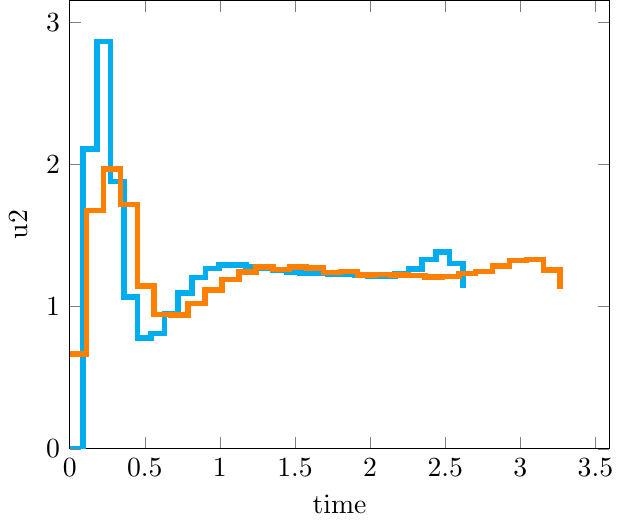 \documentclass[tikz]{standalone}
\usepackage{pgfplots}
\pgfplotsset{compat=newest}
\pgfplotsset{every axis legend/.append style={%
cells={anchor=west}}
}
\usetikzlibrary{arrows}
\tikzset{>=stealth'}

\begin{document}
\begin{tikzpicture}[]
\begin{axis}[
  ylabel = {u2},
  xmin = {0},
  xlabel = {time},
  hide axis = {false},
  ymin = {0}
]

\addplot+[
  mark = {none},
  const plot, color=cyan, line width=2pt, solid
] coordinates {
  (0.0, 0.0)
  (0.09, 2.112)
  (0.181, 2.868)
  (0.271, 1.881)
  (0.361, 1.068)
  (0.451, 0.782)
  (0.542, 0.812)
  (0.632, 0.952)
  (0.722, 1.097)
  (0.813, 1.206)
  (0.903, 1.27)
  (0.993, 1.295)
  (1.083, 1.295)
  (1.174, 1.283)
  (1.264, 1.268)
  (1.354, 1.255)
  (1.444, 1.245)
  (1.535, 1.239)
  (1.625, 1.235)
  (1.715, 1.231)
  (1.806, 1.226)
  (1.896, 1.22)
  (1.986, 1.214)
  (2.076, 1.215)
  (2.167, 1.229)
  (2.257, 1.267)
  (2.347, 1.331)
  (2.438, 1.387)
  (2.528, 1.303)
  (2.618, 1.135)
};

\addplot+[
  mark = {none},
  const plot, color=orange, line width=2pt, solid
] coordinates {
  (0.0, 0.667)
  (0.113, 1.678)
  (0.225, 1.97)
  (0.338, 1.719)
  (0.451, 1.148)
  (0.563, 0.947)
  (0.676, 0.941)
  (0.788, 1.022)
  (0.901, 1.117)
  (1.014, 1.192)
  (1.126, 1.246)
  (1.239, 1.278)
  (1.352, 1.262)
  (1.464, 1.281)
  (1.577, 1.274)
  (1.689, 1.241)
  (1.802, 1.247)
  (1.915, 1.223)
  (2.027, 1.227)
  (2.14, 1.223)
  (2.253, 1.22)
  (2.365, 1.209)
  (2.478, 1.214)
  (2.591, 1.234)
  (2.703, 1.249)
  (2.816, 1.286)
  (2.928, 1.325)
  (3.041, 1.332)
  (3.154, 1.259)
  (3.266, 1.123)
};

\end{axis}
\end{tikzpicture}

\end{document}
